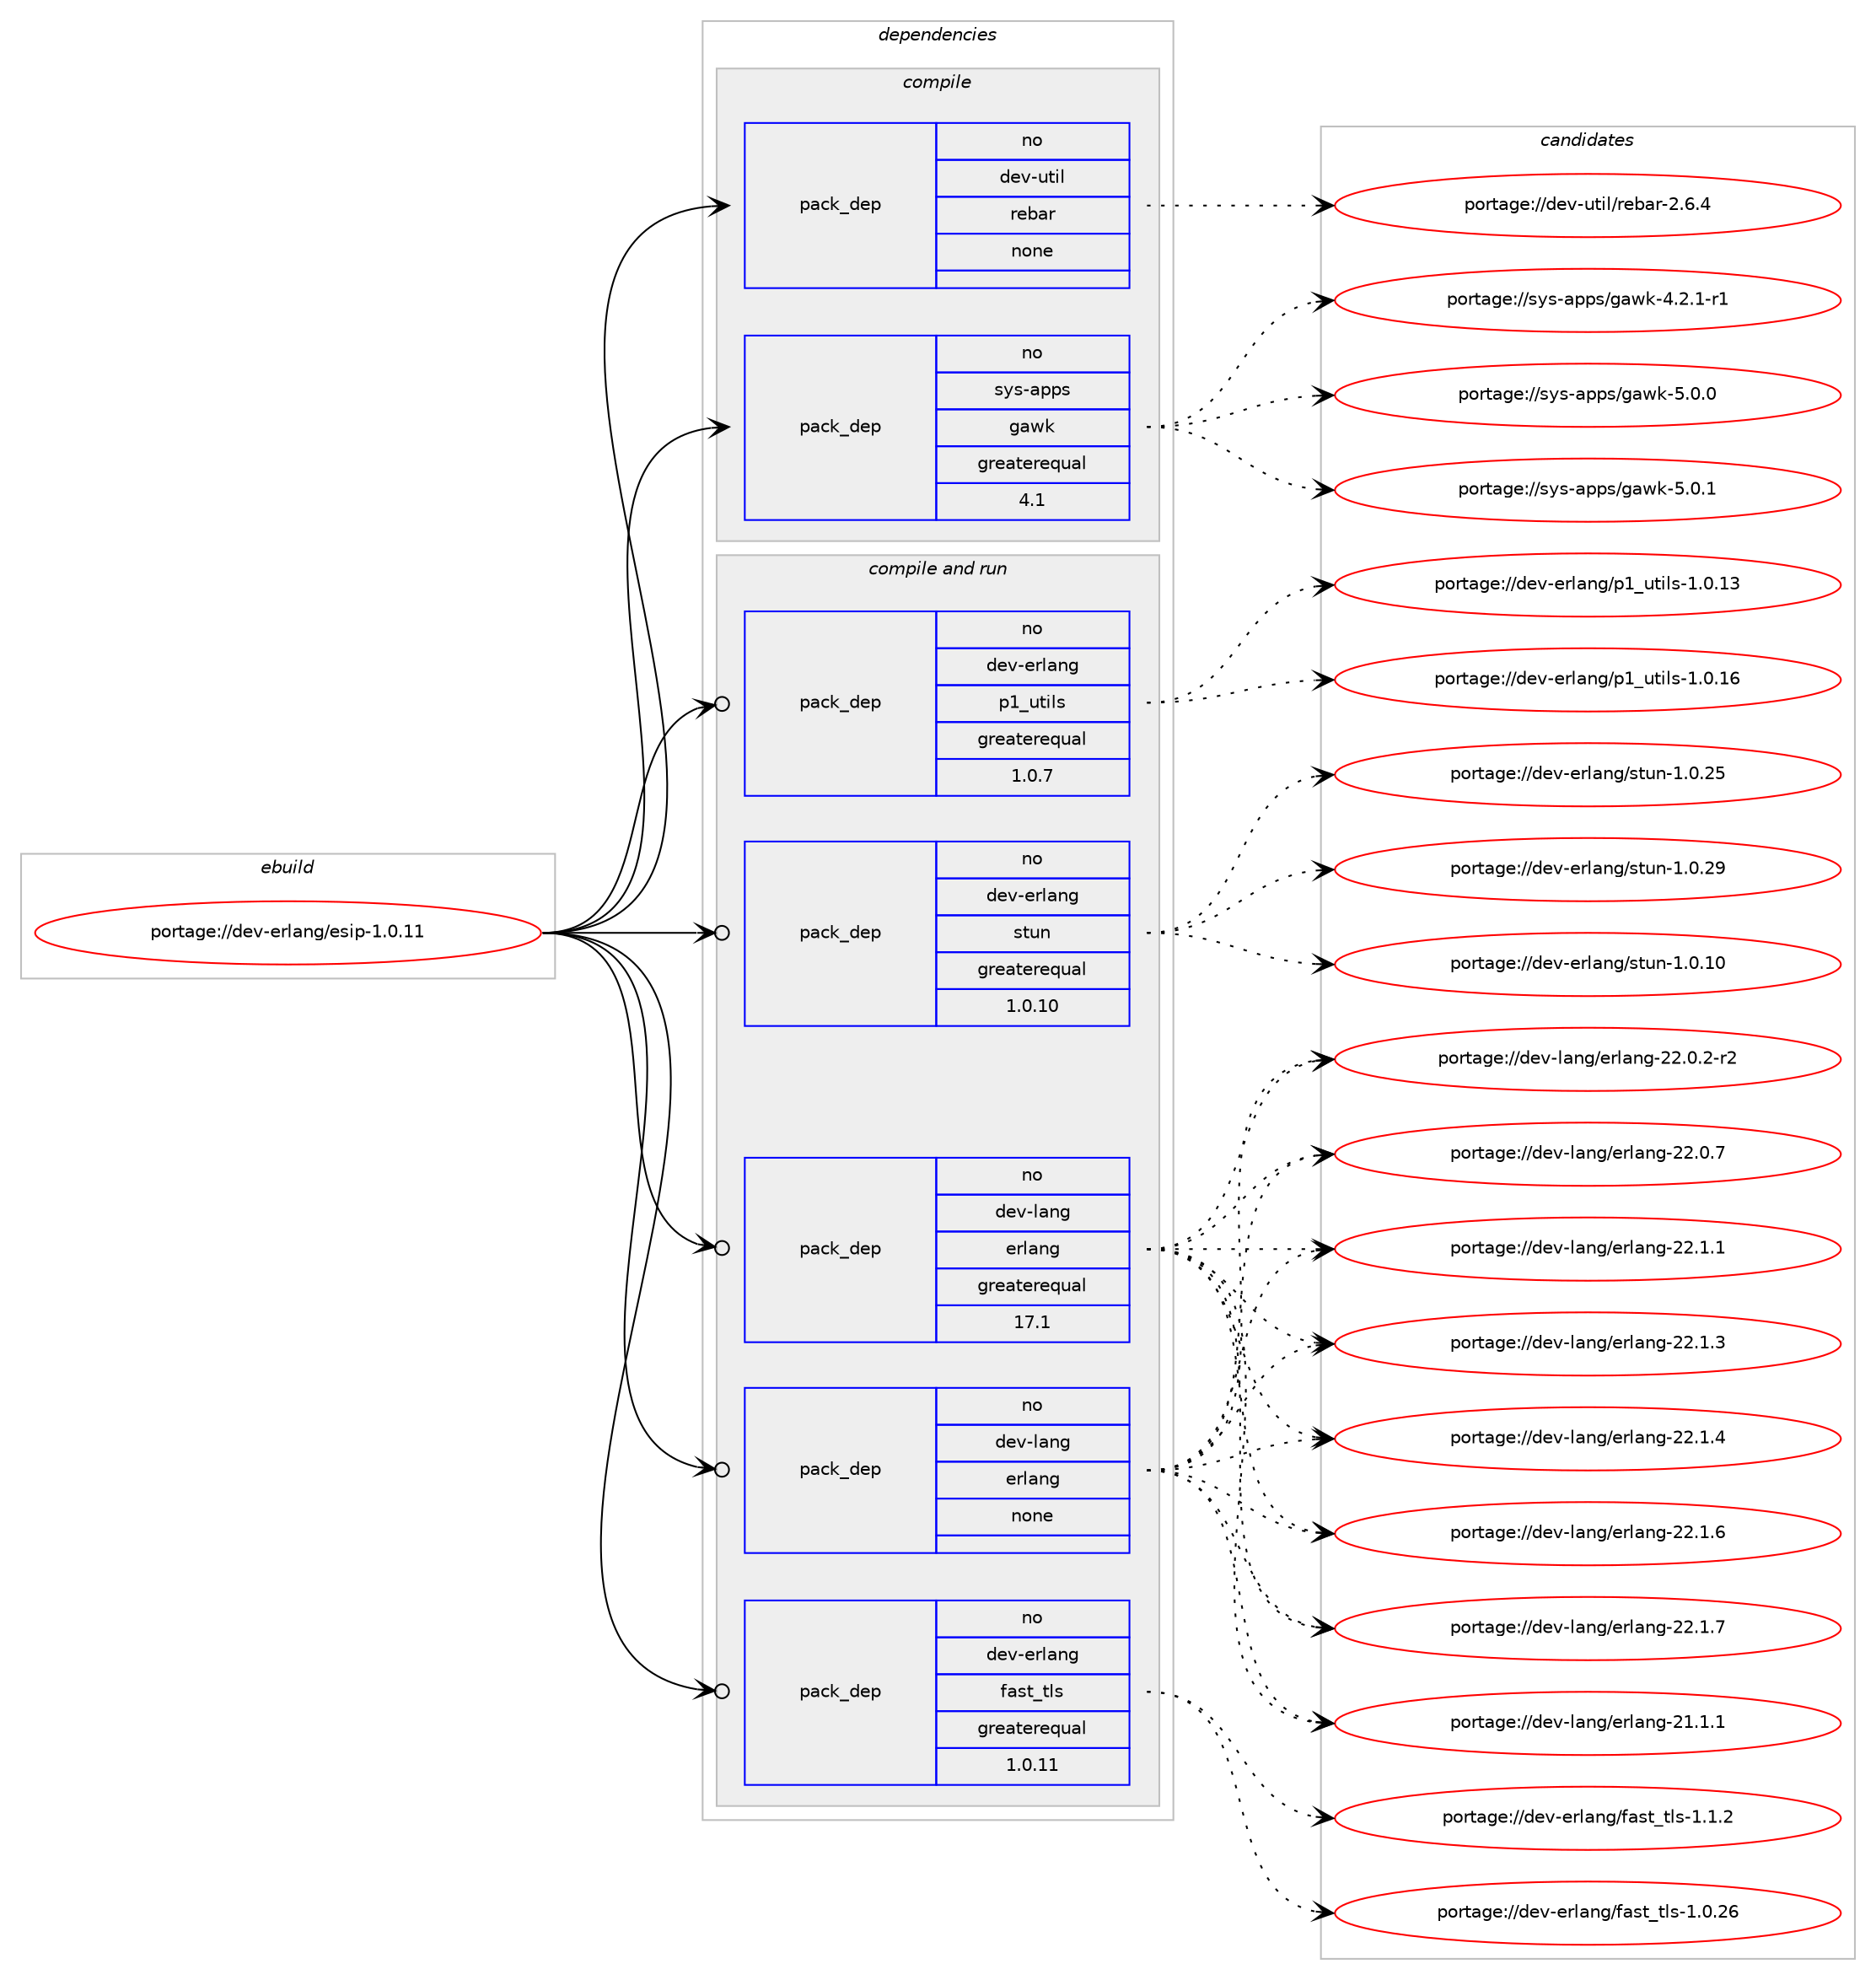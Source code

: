 digraph prolog {

# *************
# Graph options
# *************

newrank=true;
concentrate=true;
compound=true;
graph [rankdir=LR,fontname=Helvetica,fontsize=10,ranksep=1.5];#, ranksep=2.5, nodesep=0.2];
edge  [arrowhead=vee];
node  [fontname=Helvetica,fontsize=10];

# **********
# The ebuild
# **********

subgraph cluster_leftcol {
color=gray;
rank=same;
label=<<i>ebuild</i>>;
id [label="portage://dev-erlang/esip-1.0.11", color=red, width=4, href="../dev-erlang/esip-1.0.11.svg"];
}

# ****************
# The dependencies
# ****************

subgraph cluster_midcol {
color=gray;
label=<<i>dependencies</i>>;
subgraph cluster_compile {
fillcolor="#eeeeee";
style=filled;
label=<<i>compile</i>>;
subgraph pack44645 {
dependency59823 [label=<<TABLE BORDER="0" CELLBORDER="1" CELLSPACING="0" CELLPADDING="4" WIDTH="220"><TR><TD ROWSPAN="6" CELLPADDING="30">pack_dep</TD></TR><TR><TD WIDTH="110">no</TD></TR><TR><TD>dev-util</TD></TR><TR><TD>rebar</TD></TR><TR><TD>none</TD></TR><TR><TD></TD></TR></TABLE>>, shape=none, color=blue];
}
id:e -> dependency59823:w [weight=20,style="solid",arrowhead="vee"];
subgraph pack44646 {
dependency59824 [label=<<TABLE BORDER="0" CELLBORDER="1" CELLSPACING="0" CELLPADDING="4" WIDTH="220"><TR><TD ROWSPAN="6" CELLPADDING="30">pack_dep</TD></TR><TR><TD WIDTH="110">no</TD></TR><TR><TD>sys-apps</TD></TR><TR><TD>gawk</TD></TR><TR><TD>greaterequal</TD></TR><TR><TD>4.1</TD></TR></TABLE>>, shape=none, color=blue];
}
id:e -> dependency59824:w [weight=20,style="solid",arrowhead="vee"];
}
subgraph cluster_compileandrun {
fillcolor="#eeeeee";
style=filled;
label=<<i>compile and run</i>>;
subgraph pack44647 {
dependency59825 [label=<<TABLE BORDER="0" CELLBORDER="1" CELLSPACING="0" CELLPADDING="4" WIDTH="220"><TR><TD ROWSPAN="6" CELLPADDING="30">pack_dep</TD></TR><TR><TD WIDTH="110">no</TD></TR><TR><TD>dev-erlang</TD></TR><TR><TD>fast_tls</TD></TR><TR><TD>greaterequal</TD></TR><TR><TD>1.0.11</TD></TR></TABLE>>, shape=none, color=blue];
}
id:e -> dependency59825:w [weight=20,style="solid",arrowhead="odotvee"];
subgraph pack44648 {
dependency59826 [label=<<TABLE BORDER="0" CELLBORDER="1" CELLSPACING="0" CELLPADDING="4" WIDTH="220"><TR><TD ROWSPAN="6" CELLPADDING="30">pack_dep</TD></TR><TR><TD WIDTH="110">no</TD></TR><TR><TD>dev-erlang</TD></TR><TR><TD>p1_utils</TD></TR><TR><TD>greaterequal</TD></TR><TR><TD>1.0.7</TD></TR></TABLE>>, shape=none, color=blue];
}
id:e -> dependency59826:w [weight=20,style="solid",arrowhead="odotvee"];
subgraph pack44649 {
dependency59827 [label=<<TABLE BORDER="0" CELLBORDER="1" CELLSPACING="0" CELLPADDING="4" WIDTH="220"><TR><TD ROWSPAN="6" CELLPADDING="30">pack_dep</TD></TR><TR><TD WIDTH="110">no</TD></TR><TR><TD>dev-erlang</TD></TR><TR><TD>stun</TD></TR><TR><TD>greaterequal</TD></TR><TR><TD>1.0.10</TD></TR></TABLE>>, shape=none, color=blue];
}
id:e -> dependency59827:w [weight=20,style="solid",arrowhead="odotvee"];
subgraph pack44650 {
dependency59828 [label=<<TABLE BORDER="0" CELLBORDER="1" CELLSPACING="0" CELLPADDING="4" WIDTH="220"><TR><TD ROWSPAN="6" CELLPADDING="30">pack_dep</TD></TR><TR><TD WIDTH="110">no</TD></TR><TR><TD>dev-lang</TD></TR><TR><TD>erlang</TD></TR><TR><TD>greaterequal</TD></TR><TR><TD>17.1</TD></TR></TABLE>>, shape=none, color=blue];
}
id:e -> dependency59828:w [weight=20,style="solid",arrowhead="odotvee"];
subgraph pack44651 {
dependency59829 [label=<<TABLE BORDER="0" CELLBORDER="1" CELLSPACING="0" CELLPADDING="4" WIDTH="220"><TR><TD ROWSPAN="6" CELLPADDING="30">pack_dep</TD></TR><TR><TD WIDTH="110">no</TD></TR><TR><TD>dev-lang</TD></TR><TR><TD>erlang</TD></TR><TR><TD>none</TD></TR><TR><TD></TD></TR></TABLE>>, shape=none, color=blue];
}
id:e -> dependency59829:w [weight=20,style="solid",arrowhead="odotvee"];
}
subgraph cluster_run {
fillcolor="#eeeeee";
style=filled;
label=<<i>run</i>>;
}
}

# **************
# The candidates
# **************

subgraph cluster_choices {
rank=same;
color=gray;
label=<<i>candidates</i>>;

subgraph choice44645 {
color=black;
nodesep=1;
choiceportage10010111845117116105108471141019897114455046544652 [label="portage://dev-util/rebar-2.6.4", color=red, width=4,href="../dev-util/rebar-2.6.4.svg"];
dependency59823:e -> choiceportage10010111845117116105108471141019897114455046544652:w [style=dotted,weight="100"];
}
subgraph choice44646 {
color=black;
nodesep=1;
choiceportage115121115459711211211547103971191074552465046494511449 [label="portage://sys-apps/gawk-4.2.1-r1", color=red, width=4,href="../sys-apps/gawk-4.2.1-r1.svg"];
choiceportage11512111545971121121154710397119107455346484648 [label="portage://sys-apps/gawk-5.0.0", color=red, width=4,href="../sys-apps/gawk-5.0.0.svg"];
choiceportage11512111545971121121154710397119107455346484649 [label="portage://sys-apps/gawk-5.0.1", color=red, width=4,href="../sys-apps/gawk-5.0.1.svg"];
dependency59824:e -> choiceportage115121115459711211211547103971191074552465046494511449:w [style=dotted,weight="100"];
dependency59824:e -> choiceportage11512111545971121121154710397119107455346484648:w [style=dotted,weight="100"];
dependency59824:e -> choiceportage11512111545971121121154710397119107455346484649:w [style=dotted,weight="100"];
}
subgraph choice44647 {
color=black;
nodesep=1;
choiceportage100101118451011141089711010347102971151169511610811545494648465054 [label="portage://dev-erlang/fast_tls-1.0.26", color=red, width=4,href="../dev-erlang/fast_tls-1.0.26.svg"];
choiceportage1001011184510111410897110103471029711511695116108115454946494650 [label="portage://dev-erlang/fast_tls-1.1.2", color=red, width=4,href="../dev-erlang/fast_tls-1.1.2.svg"];
dependency59825:e -> choiceportage100101118451011141089711010347102971151169511610811545494648465054:w [style=dotted,weight="100"];
dependency59825:e -> choiceportage1001011184510111410897110103471029711511695116108115454946494650:w [style=dotted,weight="100"];
}
subgraph choice44648 {
color=black;
nodesep=1;
choiceportage100101118451011141089711010347112499511711610510811545494648464951 [label="portage://dev-erlang/p1_utils-1.0.13", color=red, width=4,href="../dev-erlang/p1_utils-1.0.13.svg"];
choiceportage100101118451011141089711010347112499511711610510811545494648464954 [label="portage://dev-erlang/p1_utils-1.0.16", color=red, width=4,href="../dev-erlang/p1_utils-1.0.16.svg"];
dependency59826:e -> choiceportage100101118451011141089711010347112499511711610510811545494648464951:w [style=dotted,weight="100"];
dependency59826:e -> choiceportage100101118451011141089711010347112499511711610510811545494648464954:w [style=dotted,weight="100"];
}
subgraph choice44649 {
color=black;
nodesep=1;
choiceportage10010111845101114108971101034711511611711045494648464948 [label="portage://dev-erlang/stun-1.0.10", color=red, width=4,href="../dev-erlang/stun-1.0.10.svg"];
choiceportage10010111845101114108971101034711511611711045494648465053 [label="portage://dev-erlang/stun-1.0.25", color=red, width=4,href="../dev-erlang/stun-1.0.25.svg"];
choiceportage10010111845101114108971101034711511611711045494648465057 [label="portage://dev-erlang/stun-1.0.29", color=red, width=4,href="../dev-erlang/stun-1.0.29.svg"];
dependency59827:e -> choiceportage10010111845101114108971101034711511611711045494648464948:w [style=dotted,weight="100"];
dependency59827:e -> choiceportage10010111845101114108971101034711511611711045494648465053:w [style=dotted,weight="100"];
dependency59827:e -> choiceportage10010111845101114108971101034711511611711045494648465057:w [style=dotted,weight="100"];
}
subgraph choice44650 {
color=black;
nodesep=1;
choiceportage1001011184510897110103471011141089711010345504946494649 [label="portage://dev-lang/erlang-21.1.1", color=red, width=4,href="../dev-lang/erlang-21.1.1.svg"];
choiceportage10010111845108971101034710111410897110103455050464846504511450 [label="portage://dev-lang/erlang-22.0.2-r2", color=red, width=4,href="../dev-lang/erlang-22.0.2-r2.svg"];
choiceportage1001011184510897110103471011141089711010345505046484655 [label="portage://dev-lang/erlang-22.0.7", color=red, width=4,href="../dev-lang/erlang-22.0.7.svg"];
choiceportage1001011184510897110103471011141089711010345505046494649 [label="portage://dev-lang/erlang-22.1.1", color=red, width=4,href="../dev-lang/erlang-22.1.1.svg"];
choiceportage1001011184510897110103471011141089711010345505046494651 [label="portage://dev-lang/erlang-22.1.3", color=red, width=4,href="../dev-lang/erlang-22.1.3.svg"];
choiceportage1001011184510897110103471011141089711010345505046494652 [label="portage://dev-lang/erlang-22.1.4", color=red, width=4,href="../dev-lang/erlang-22.1.4.svg"];
choiceportage1001011184510897110103471011141089711010345505046494654 [label="portage://dev-lang/erlang-22.1.6", color=red, width=4,href="../dev-lang/erlang-22.1.6.svg"];
choiceportage1001011184510897110103471011141089711010345505046494655 [label="portage://dev-lang/erlang-22.1.7", color=red, width=4,href="../dev-lang/erlang-22.1.7.svg"];
dependency59828:e -> choiceportage1001011184510897110103471011141089711010345504946494649:w [style=dotted,weight="100"];
dependency59828:e -> choiceportage10010111845108971101034710111410897110103455050464846504511450:w [style=dotted,weight="100"];
dependency59828:e -> choiceportage1001011184510897110103471011141089711010345505046484655:w [style=dotted,weight="100"];
dependency59828:e -> choiceportage1001011184510897110103471011141089711010345505046494649:w [style=dotted,weight="100"];
dependency59828:e -> choiceportage1001011184510897110103471011141089711010345505046494651:w [style=dotted,weight="100"];
dependency59828:e -> choiceportage1001011184510897110103471011141089711010345505046494652:w [style=dotted,weight="100"];
dependency59828:e -> choiceportage1001011184510897110103471011141089711010345505046494654:w [style=dotted,weight="100"];
dependency59828:e -> choiceportage1001011184510897110103471011141089711010345505046494655:w [style=dotted,weight="100"];
}
subgraph choice44651 {
color=black;
nodesep=1;
choiceportage1001011184510897110103471011141089711010345504946494649 [label="portage://dev-lang/erlang-21.1.1", color=red, width=4,href="../dev-lang/erlang-21.1.1.svg"];
choiceportage10010111845108971101034710111410897110103455050464846504511450 [label="portage://dev-lang/erlang-22.0.2-r2", color=red, width=4,href="../dev-lang/erlang-22.0.2-r2.svg"];
choiceportage1001011184510897110103471011141089711010345505046484655 [label="portage://dev-lang/erlang-22.0.7", color=red, width=4,href="../dev-lang/erlang-22.0.7.svg"];
choiceportage1001011184510897110103471011141089711010345505046494649 [label="portage://dev-lang/erlang-22.1.1", color=red, width=4,href="../dev-lang/erlang-22.1.1.svg"];
choiceportage1001011184510897110103471011141089711010345505046494651 [label="portage://dev-lang/erlang-22.1.3", color=red, width=4,href="../dev-lang/erlang-22.1.3.svg"];
choiceportage1001011184510897110103471011141089711010345505046494652 [label="portage://dev-lang/erlang-22.1.4", color=red, width=4,href="../dev-lang/erlang-22.1.4.svg"];
choiceportage1001011184510897110103471011141089711010345505046494654 [label="portage://dev-lang/erlang-22.1.6", color=red, width=4,href="../dev-lang/erlang-22.1.6.svg"];
choiceportage1001011184510897110103471011141089711010345505046494655 [label="portage://dev-lang/erlang-22.1.7", color=red, width=4,href="../dev-lang/erlang-22.1.7.svg"];
dependency59829:e -> choiceportage1001011184510897110103471011141089711010345504946494649:w [style=dotted,weight="100"];
dependency59829:e -> choiceportage10010111845108971101034710111410897110103455050464846504511450:w [style=dotted,weight="100"];
dependency59829:e -> choiceportage1001011184510897110103471011141089711010345505046484655:w [style=dotted,weight="100"];
dependency59829:e -> choiceportage1001011184510897110103471011141089711010345505046494649:w [style=dotted,weight="100"];
dependency59829:e -> choiceportage1001011184510897110103471011141089711010345505046494651:w [style=dotted,weight="100"];
dependency59829:e -> choiceportage1001011184510897110103471011141089711010345505046494652:w [style=dotted,weight="100"];
dependency59829:e -> choiceportage1001011184510897110103471011141089711010345505046494654:w [style=dotted,weight="100"];
dependency59829:e -> choiceportage1001011184510897110103471011141089711010345505046494655:w [style=dotted,weight="100"];
}
}

}

